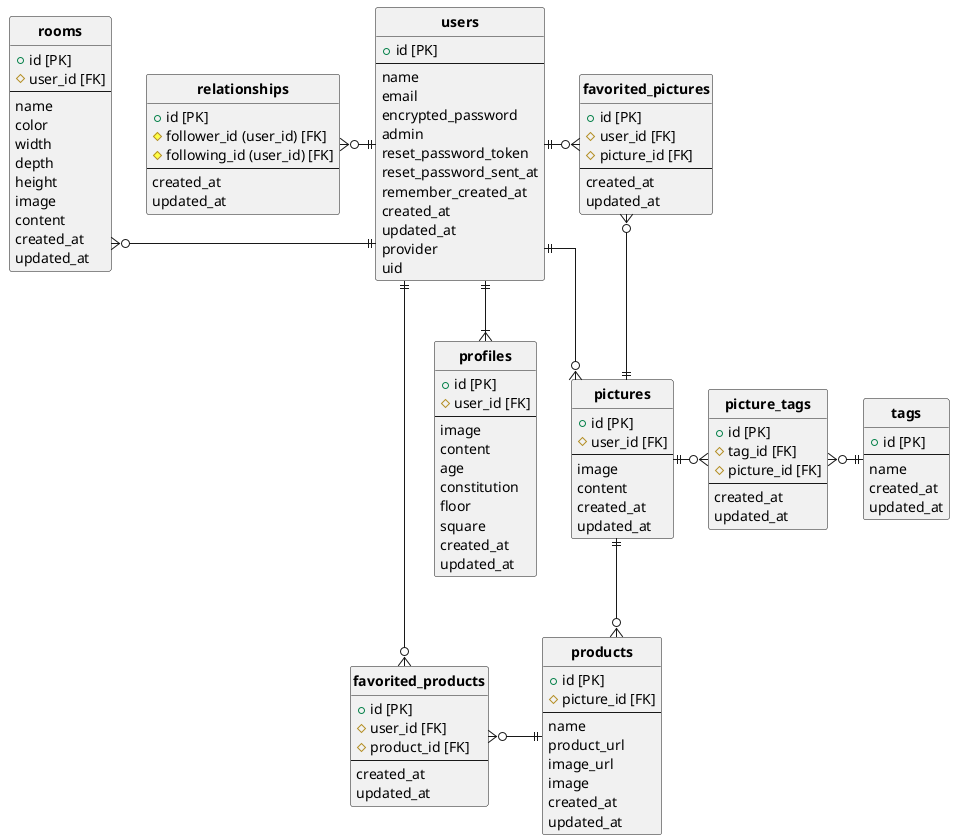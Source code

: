' option + D でプレビュー
' コマンドパレット　export Current File Diagrams
' titleは宣言文に使われているので、クオーテーションでごまかし
' アソシエーションの向き、左 -l-, 右 -r-, 上 -u-, 下 -d-

@startuml yonde
' hide the spot
hide circle

' avoid problems with angled crows feet
skinparam linetype ortho

entity "**users**" as users {
  + id [PK]
  --
  name
  email
  encrypted_password
  admin
  reset_password_token
  reset_password_sent_at
  remember_created_at
  created_at
  updated_at
  provider
  uid
}

entity "**profiles**" as profiles {
  + id [PK]
  # user_id [FK]
  --
  image
  content
  age
  constitution
  floor
  square
  created_at
  updated_at
}

entity "**rooms**" as rooms {
  + id [PK]
  # user_id [FK]
  --
  name
  color
  width
  depth
  height
  image
  content
  created_at
  updated_at
}

entity "**relationships**" as relationships {
  + id [PK]
  # follower_id (user_id) [FK]
  # following_id (user_id) [FK]
  --
  created_at
  updated_at
}

entity "**pictures**" as pictures	 {
  + id [PK]
  # user_id [FK]
  --
  image
  content
  created_at
  updated_at
}

entity "**favorited_pictures**" as favorited_pictures {
  + id [PK]
  # user_id [FK]
  # picture_id [FK]
  --
  created_at
  updated_at
}

entity "**products**" as products {
  + id [PK]
  # picture_id [FK]
  --
  name
  product_url
  image_url
  image
  created_at
  updated_at
}

entity "**favorited_products**" as favorited_products {
  + id [PK]
  # user_id [FK]
  # product_id [FK]
  --
  created_at
  updated_at
}

entity "**tags**" as tags {
  + id [PK]
  --
  name
  created_at
  updated_at
}

entity "**picture_tags**" as picture_tags {
  + id [PK]
  # tag_id [FK]
  # picture_id [FK]
  --
  created_at
  updated_at
}

users ||-l-o{ relationships
users ||-l-o{ rooms
users ||-r-o{ favorited_pictures
pictures ||-u-o{ favorited_pictures
pictures ||--o{ products
tags ||-l-o{ picture_tags
products ||-l-o{ favorited_products
users ||-d-o{ favorited_products
users ||--o{ pictures
pictures ||-r-o{ picture_tags
users ||--|{ profiles

@enduml